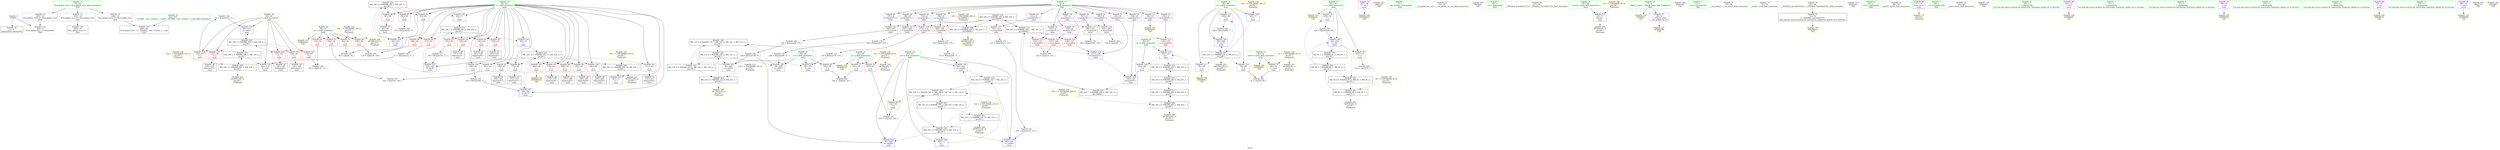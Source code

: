 digraph "SVFG" {
	label="SVFG";

	Node0x5571b60c6a00 [shape=record,color=grey,label="{NodeID: 0\nNullPtr}"];
	Node0x5571b60c6a00 -> Node0x5571b60e6a30[style=solid];
	Node0x5571b60c6a00 -> Node0x5571b60ed120[style=solid];
	Node0x5571b60f0530 [shape=record,color=grey,label="{NodeID: 180\n151 = Binary(150, 77, )\n}"];
	Node0x5571b60f0530 -> Node0x5571b60ed970[style=solid];
	Node0x5571b60e7660 [shape=record,color=red,label="{NodeID: 97\n178\<--62\n\<--i\nmain\n}"];
	Node0x5571b60e7660 -> Node0x5571b60e73f0[style=solid];
	Node0x5571b60cb140 [shape=record,color=green,label="{NodeID: 14\n18\<--22\nllvm.global_ctors\<--llvm.global_ctors_field_insensitive\nGlob }"];
	Node0x5571b60cb140 -> Node0x5571b60e9450[style=solid];
	Node0x5571b60cb140 -> Node0x5571b60e9520[style=solid];
	Node0x5571b60cb140 -> Node0x5571b60e95f0[style=solid];
	Node0x5571b60eac60 [shape=record,color=grey,label="{NodeID: 194\n222 = cmp(220, 221, )\n}"];
	Node0x5571b60e81c0 [shape=record,color=red,label="{NodeID: 111\n83\<--68\n\<--x\nmain\n}"];
	Node0x5571b60e81c0 -> Node0x5571b60eecf0[style=solid];
	Node0x5571b60c64f0 [shape=record,color=green,label="{NodeID: 28\n64\<--65\nj\<--j_field_insensitive\nmain\n}"];
	Node0x5571b60c64f0 -> Node0x5571b60e7c10[style=solid];
	Node0x5571b60c64f0 -> Node0x5571b60e7ce0[style=solid];
	Node0x5571b60c64f0 -> Node0x5571b60e7db0[style=solid];
	Node0x5571b60c64f0 -> Node0x5571b60e7e80[style=solid];
	Node0x5571b60c64f0 -> Node0x5571b60e7f50[style=solid];
	Node0x5571b60c64f0 -> Node0x5571b60ed630[style=solid];
	Node0x5571b60c64f0 -> Node0x5571b60ed970[style=solid];
	Node0x5571b60fc9a0 [shape=record,color=black,label="{NodeID: 208\nMR_24V_2 = PHI(MR_24V_3, MR_24V_1, )\npts\{90000 \}\n}"];
	Node0x5571b60fc9a0 -> Node0x5571b60ffba0[style=dashed];
	Node0x5571b60fc9a0 -> Node0x5571b6105a40[style=dashed];
	Node0x5571b60ed050 [shape=record,color=blue,label="{NodeID: 125\n264\<--20\nllvm.global_ctors_1\<--_GLOBAL__sub_I_LinShu_1_1.cpp\nGlob }"];
	Node0x5571b60e70b0 [shape=record,color=black,label="{NodeID: 42\n140\<--139\nidxprom22\<--\nmain\n}"];
	Node0x5571b6100fa0 [shape=record,color=black,label="{NodeID: 222\nMR_14V_10 = PHI(MR_14V_4, MR_14V_3, MR_14V_4, )\npts\{61 \}\n}"];
	Node0x5571b6100fa0 -> Node0x5571b60fb0a0[style=dashed];
	Node0x5571b60edbe0 [shape=record,color=blue,label="{NodeID: 139\n58\<--176\na\<--div\nmain\n}"];
	Node0x5571b60edbe0 -> Node0x5571b60f9ca0[style=dashed];
	Node0x5571b60e8820 [shape=record,color=purple,label="{NodeID: 56\n137\<--8\narrayidx21\<--t\nmain\n}"];
	Node0x5571b60e8820 -> Node0x5571b60ec900[style=solid];
	Node0x5571b61042e0 [shape=record,color=yellow,style=double,label="{NodeID: 236\n18V_1 = ENCHI(MR_18V_0)\npts\{65 \}\nFun[main]}"];
	Node0x5571b61042e0 -> Node0x5571b60fbaa0[style=dashed];
	Node0x5571b60ee740 [shape=record,color=yellow,style=double,label="{NodeID: 153\nAPARM(52)\nCS[]}"];
	Node0x5571b60e9380 [shape=record,color=purple,label="{NodeID: 70\n245\<--16\n\<--.str.3\nmain\n}"];
	Node0x5571b60e9380 -> Node0x5571b60eef60[style=solid];
	Node0x5571b6105960 [shape=record,color=yellow,style=double,label="{NodeID: 250\nRETMU(22V_3)\npts\{69 \}\nFun[main]}"];
	Node0x5571b60ef220 [shape=record,color=yellow,style=double,label="{NodeID: 167\nARet(30)\nCS[]}"];
	Node0x5571b60e9ee0 [shape=record,color=red,label="{NodeID: 84\n224\<--60\n\<--b\nmain\n}"];
	Node0x5571b60e9ee0 -> Node0x5571b60f15b0[style=solid];
	Node0x5571b60c6dc0 [shape=record,color=green,label="{NodeID: 1\n7\<--1\n__dso_handle\<--dummyObj\nGlob }"];
	Node0x5571b60f06b0 [shape=record,color=grey,label="{NodeID: 181\n216 = Binary(215, 217, )\n}"];
	Node0x5571b60f06b0 -> Node0x5571b60ee0c0[style=solid];
	Node0x5571b60e7730 [shape=record,color=red,label="{NodeID: 98\n186\<--62\n\<--i\nmain\n}"];
	Node0x5571b60e7730 -> Node0x5571b60e74c0[style=solid];
	Node0x5571b60cb210 [shape=record,color=green,label="{NodeID: 15\n23\<--24\n__cxx_global_var_init\<--__cxx_global_var_init_field_insensitive\n}"];
	Node0x5571b60eade0 [shape=record,color=grey,label="{NodeID: 195\n110 = cmp(108, 109, )\n}"];
	Node0x5571b60e8290 [shape=record,color=red,label="{NodeID: 112\n248\<--68\n\<--x\nmain\n}"];
	Node0x5571b60e8290 -> Node0x5571b60f0830[style=solid];
	Node0x5571b60c65c0 [shape=record,color=green,label="{NodeID: 29\n66\<--67\nk\<--k_field_insensitive\nmain\n}"];
	Node0x5571b60c65c0 -> Node0x5571b60e8020[style=solid];
	Node0x5571b60c65c0 -> Node0x5571b60ed700[style=solid];
	Node0x5571b60fcea0 [shape=record,color=black,label="{NodeID: 209\nMR_18V_5 = PHI(MR_18V_6, MR_18V_4, )\npts\{65 \}\n}"];
	Node0x5571b60fcea0 -> Node0x5571b60e7c10[style=dashed];
	Node0x5571b60fcea0 -> Node0x5571b60e7ce0[style=dashed];
	Node0x5571b60fcea0 -> Node0x5571b60e7db0[style=dashed];
	Node0x5571b60fcea0 -> Node0x5571b60e7e80[style=dashed];
	Node0x5571b60fcea0 -> Node0x5571b60e7f50[style=dashed];
	Node0x5571b60fcea0 -> Node0x5571b60ed970[style=dashed];
	Node0x5571b60fcea0 -> Node0x5571b60ff1a0[style=dashed];
	Node0x5571b60ed120 [shape=record,color=blue, style = dotted,label="{NodeID: 126\n265\<--3\nllvm.global_ctors_2\<--dummyVal\nGlob }"];
	Node0x5571b60e7180 [shape=record,color=black,label="{NodeID: 43\n145\<--144\nidxprom24\<--\nmain\n}"];
	Node0x5571b61014a0 [shape=record,color=black,label="{NodeID: 223\nMR_16V_4 = PHI(MR_16V_5, MR_16V_3, )\npts\{63 \}\n}"];
	Node0x5571b61014a0 -> Node0x5571b60e9fb0[style=dashed];
	Node0x5571b61014a0 -> Node0x5571b60ea080[style=dashed];
	Node0x5571b61014a0 -> Node0x5571b60ea150[style=dashed];
	Node0x5571b61014a0 -> Node0x5571b60ed490[style=dashed];
	Node0x5571b61014a0 -> Node0x5571b60ed560[style=dashed];
	Node0x5571b60edcb0 [shape=record,color=blue,label="{NodeID: 140\n60\<--71\nb\<--\nmain\n}"];
	Node0x5571b60edcb0 -> Node0x5571b60fdda0[style=dashed];
	Node0x5571b60e88f0 [shape=record,color=purple,label="{NodeID: 57\n141\<--8\narrayidx23\<--t\nmain\n}"];
	Node0x5571b60e88f0 -> Node0x5571b60ed7d0[style=solid];
	Node0x5571b61043c0 [shape=record,color=yellow,style=double,label="{NodeID: 237\n20V_1 = ENCHI(MR_20V_0)\npts\{67 \}\nFun[main]}"];
	Node0x5571b61043c0 -> Node0x5571b60fbfa0[style=dashed];
	Node0x5571b60ee810 [shape=record,color=yellow,style=double,label="{NodeID: 154\nAPARM(54)\nCS[]}"];
	Node0x5571b60e9450 [shape=record,color=purple,label="{NodeID: 71\n263\<--18\nllvm.global_ctors_0\<--llvm.global_ctors\nGlob }"];
	Node0x5571b60e9450 -> Node0x5571b60ecf80[style=solid];
	Node0x5571b6105a40 [shape=record,color=yellow,style=double,label="{NodeID: 251\nRETMU(24V_2)\npts\{90000 \}\nFun[main]}"];
	Node0x5571b60ef2b0 [shape=record,color=yellow,style=double,label="{NodeID: 168\nARet(85)\nCS[]}"];
	Node0x5571b60e9fb0 [shape=record,color=red,label="{NodeID: 85\n92\<--62\n\<--i\nmain\n}"];
	Node0x5571b60e9fb0 -> Node0x5571b60eaae0[style=solid];
	Node0x5571b60c6090 [shape=record,color=green,label="{NodeID: 2\n10\<--1\n.str\<--dummyObj\nGlob }"];
	Node0x5571b60f0830 [shape=record,color=grey,label="{NodeID: 182\n249 = Binary(248, 77, )\n}"];
	Node0x5571b60f0830 -> Node0x5571b60ee330[style=solid];
	Node0x5571b60e7800 [shape=record,color=red,label="{NodeID: 99\n195\<--62\n\<--i\nmain\n}"];
	Node0x5571b60e7800 -> Node0x5571b60cbb30[style=solid];
	Node0x5571b60cb2e0 [shape=record,color=green,label="{NodeID: 16\n27\<--28\n_ZNSt8ios_base4InitC1Ev\<--_ZNSt8ios_base4InitC1Ev_field_insensitive\n}"];
	Node0x5571b60eaf60 [shape=record,color=grey,label="{NodeID: 196\n118 = cmp(116, 117, )\n}"];
	Node0x5571b60e8360 [shape=record,color=red,label="{NodeID: 113\n123\<--122\n\<--arrayidx14\nmain\n}"];
	Node0x5571b60e8360 -> Node0x5571b60f1430[style=solid];
	Node0x5571b60c6690 [shape=record,color=green,label="{NodeID: 30\n68\<--69\nx\<--x_field_insensitive\nmain\n}"];
	Node0x5571b60c6690 -> Node0x5571b60e80f0[style=solid];
	Node0x5571b60c6690 -> Node0x5571b60e81c0[style=solid];
	Node0x5571b60c6690 -> Node0x5571b60e8290[style=solid];
	Node0x5571b60c6690 -> Node0x5571b60ed2f0[style=solid];
	Node0x5571b60c6690 -> Node0x5571b60ee330[style=solid];
	Node0x5571b60fd3a0 [shape=record,color=black,label="{NodeID: 210\nMR_20V_4 = PHI(MR_20V_6, MR_20V_3, )\npts\{67 \}\n}"];
	Node0x5571b60fd3a0 -> Node0x5571b60ed700[style=dashed];
	Node0x5571b60fd3a0 -> Node0x5571b60fe2a0[style=dashed];
	Node0x5571b60fd3a0 -> Node0x5571b60ff6a0[style=dashed];
	Node0x5571b60ed220 [shape=record,color=blue,label="{NodeID: 127\n48\<--71\nretval\<--\nmain\n}"];
	Node0x5571b60ed220 -> Node0x5571b6104660[style=dashed];
	Node0x5571b60e7250 [shape=record,color=black,label="{NodeID: 44\n166\<--165\nidxprom35\<--\nmain\n}"];
	Node0x5571b61019a0 [shape=record,color=black,label="{NodeID: 224\nMR_6V_3 = PHI(MR_6V_5, MR_6V_2, )\npts\{53 \}\n}"];
	Node0x5571b61019a0 -> Node0x5571b60e9790[style=dashed];
	Node0x5571b61019a0 -> Node0x5571b60ee190[style=dashed];
	Node0x5571b61019a0 -> Node0x5571b61000a0[style=dashed];
	Node0x5571b61019a0 -> Node0x5571b61005a0[style=dashed];
	Node0x5571b60edd80 [shape=record,color=blue,label="{NodeID: 141\n60\<--191\nb\<--add46\nmain\n}"];
	Node0x5571b60edd80 -> Node0x5571b60fdda0[style=dashed];
	Node0x5571b60e89c0 [shape=record,color=purple,label="{NodeID: 58\n146\<--8\narrayidx25\<--t\nmain\n}"];
	Node0x5571b60e89c0 -> Node0x5571b60ed8a0[style=solid];
	Node0x5571b61044a0 [shape=record,color=yellow,style=double,label="{NodeID: 238\n22V_1 = ENCHI(MR_22V_0)\npts\{69 \}\nFun[main]}"];
	Node0x5571b61044a0 -> Node0x5571b60ed2f0[style=dashed];
	Node0x5571b60ee8e0 [shape=record,color=yellow,style=double,label="{NodeID: 155\nAPARM(4)\nCS[]}"];
	Node0x5571b60e9520 [shape=record,color=purple,label="{NodeID: 72\n264\<--18\nllvm.global_ctors_1\<--llvm.global_ctors\nGlob }"];
	Node0x5571b60e9520 -> Node0x5571b60ed050[style=solid];
	Node0x5571b60ef340 [shape=record,color=yellow,style=double,label="{NodeID: 169\nARet(100)\nCS[]}"];
	Node0x5571b60ea080 [shape=record,color=red,label="{NodeID: 86\n96\<--62\n\<--i\nmain\n}"];
	Node0x5571b60ea080 -> Node0x5571b60e6ca0[style=solid];
	Node0x5571b60c6a90 [shape=record,color=green,label="{NodeID: 3\n12\<--1\n.str.1\<--dummyObj\nGlob }"];
	Node0x5571b60f09b0 [shape=record,color=grey,label="{NodeID: 183\n241 = Binary(240, 77, )\n}"];
	Node0x5571b60f09b0 -> Node0x5571b60ee260[style=solid];
	Node0x5571b60e78d0 [shape=record,color=red,label="{NodeID: 100\n204\<--62\n\<--i\nmain\n}"];
	Node0x5571b60e78d0 -> Node0x5571b60cbc00[style=solid];
	Node0x5571b60cb3f0 [shape=record,color=green,label="{NodeID: 17\n33\<--34\n__cxa_atexit\<--__cxa_atexit_field_insensitive\n}"];
	Node0x5571b60eb0e0 [shape=record,color=grey,label="{NodeID: 197\n163 = cmp(161, 162, )\n}"];
	Node0x5571b60e8430 [shape=record,color=red,label="{NodeID: 114\n127\<--126\n\<--arrayidx16\nmain\n}"];
	Node0x5571b60e8430 -> Node0x5571b60f1430[style=solid];
	Node0x5571b60c6760 [shape=record,color=green,label="{NodeID: 31\n74\<--75\nscanf\<--scanf_field_insensitive\n}"];
	Node0x5571b60fd8a0 [shape=record,color=black,label="{NodeID: 211\nMR_24V_4 = PHI(MR_24V_7, MR_24V_3, )\npts\{90000 \}\n}"];
	Node0x5571b60fd8a0 -> Node0x5571b60e8360[style=dashed];
	Node0x5571b60fd8a0 -> Node0x5571b60e8430[style=dashed];
	Node0x5571b60fd8a0 -> Node0x5571b60e8500[style=dashed];
	Node0x5571b60fd8a0 -> Node0x5571b60ec900[style=dashed];
	Node0x5571b60fd8a0 -> Node0x5571b60ed7d0[style=dashed];
	Node0x5571b60fd8a0 -> Node0x5571b60fe7a0[style=dashed];
	Node0x5571b60fd8a0 -> Node0x5571b60ffba0[style=dashed];
	Node0x5571b60ed2f0 [shape=record,color=blue,label="{NodeID: 128\n68\<--77\nx\<--\nmain\n}"];
	Node0x5571b60ed2f0 -> Node0x5571b60fc4a0[style=dashed];
	Node0x5571b60e7320 [shape=record,color=black,label="{NodeID: 45\n173\<--172\nidxprom37\<--\nmain\n}"];
	Node0x5571b61026b0 [shape=record,color=black,label="{NodeID: 225\nMR_12V_3 = PHI(MR_12V_4, MR_12V_2, )\npts\{59 \}\n}"];
	Node0x5571b61026b0 -> Node0x5571b60edbe0[style=dashed];
	Node0x5571b61026b0 -> Node0x5571b60edf20[style=dashed];
	Node0x5571b61026b0 -> Node0x5571b60edff0[style=dashed];
	Node0x5571b61026b0 -> Node0x5571b60f9ca0[style=dashed];
	Node0x5571b61026b0 -> Node0x5571b6100aa0[style=dashed];
	Node0x5571b60ede50 [shape=record,color=blue,label="{NodeID: 142\n60\<--200\nb\<--add52\nmain\n}"];
	Node0x5571b60ede50 -> Node0x5571b60fa1a0[style=dashed];
	Node0x5571b60e8a90 [shape=record,color=purple,label="{NodeID: 59\n167\<--8\narrayidx36\<--t\nmain\n}"];
	Node0x5571b60e8a90 -> Node0x5571b60ec9d0[style=solid];
	Node0x5571b6104580 [shape=record,color=yellow,style=double,label="{NodeID: 239\n24V_1 = ENCHI(MR_24V_0)\npts\{90000 \}\nFun[main]}"];
	Node0x5571b6104580 -> Node0x5571b60fc9a0[style=dashed];
	Node0x5571b60ee9b0 [shape=record,color=yellow,style=double,label="{NodeID: 156\nAPARM(31)\nCS[]}"];
	Node0x5571b60e95f0 [shape=record,color=purple,label="{NodeID: 73\n265\<--18\nllvm.global_ctors_2\<--llvm.global_ctors\nGlob }"];
	Node0x5571b60e95f0 -> Node0x5571b60ed120[style=solid];
	Node0x5571b60ef3d0 [shape=record,color=yellow,style=double,label="{NodeID: 170\nARet(246)\nCS[]}"];
	Node0x5571b60ea150 [shape=record,color=red,label="{NodeID: 87\n102\<--62\n\<--i\nmain\n}"];
	Node0x5571b60ea150 -> Node0x5571b60f0cb0[style=solid];
	Node0x5571b60c6b20 [shape=record,color=green,label="{NodeID: 4\n14\<--1\n.str.2\<--dummyObj\nGlob }"];
	Node0x5571b60f0b30 [shape=record,color=grey,label="{NodeID: 184\n200 = Binary(199, 77, )\n}"];
	Node0x5571b60f0b30 -> Node0x5571b60ede50[style=solid];
	Node0x5571b60f0b30 -> Node0x5571b60edf20[style=solid];
	Node0x5571b60e79a0 [shape=record,color=red,label="{NodeID: 101\n211\<--62\n\<--i\nmain\n}"];
	Node0x5571b60e79a0 -> Node0x5571b60cbcd0[style=solid];
	Node0x5571b60cb4c0 [shape=record,color=green,label="{NodeID: 18\n32\<--38\n_ZNSt8ios_base4InitD1Ev\<--_ZNSt8ios_base4InitD1Ev_field_insensitive\n}"];
	Node0x5571b60cb4c0 -> Node0x5571b60e6b00[style=solid];
	Node0x5571b60eb260 [shape=record,color=grey,label="{NodeID: 198\n233 = cmp(232, 71, )\n}"];
	Node0x5571b60e8500 [shape=record,color=red,label="{NodeID: 115\n133\<--132\n\<--arrayidx19\nmain\n}"];
	Node0x5571b60e8500 -> Node0x5571b60ed700[style=solid];
	Node0x5571b60c6830 [shape=record,color=green,label="{NodeID: 32\n86\<--87\nprintf\<--printf_field_insensitive\n}"];
	Node0x5571b60fdda0 [shape=record,color=black,label="{NodeID: 212\nMR_14V_6 = PHI(MR_14V_7, MR_14V_5, )\npts\{61 \}\n}"];
	Node0x5571b60fdda0 -> Node0x5571b60fa1a0[style=dashed];
	Node0x5571b60ed3c0 [shape=record,color=blue,label="{NodeID: 129\n62\<--71\ni\<--\nmain\n}"];
	Node0x5571b60ed3c0 -> Node0x5571b61014a0[style=dashed];
	Node0x5571b60e73f0 [shape=record,color=black,label="{NodeID: 46\n179\<--178\nidxprom39\<--\nmain\n}"];
	Node0x5571b61027a0 [shape=record,color=black,label="{NodeID: 226\nMR_14V_3 = PHI(MR_14V_4, MR_14V_2, )\npts\{61 \}\n}"];
	Node0x5571b61027a0 -> Node0x5571b60edcb0[style=dashed];
	Node0x5571b61027a0 -> Node0x5571b60edd80[style=dashed];
	Node0x5571b61027a0 -> Node0x5571b60ede50[style=dashed];
	Node0x5571b61027a0 -> Node0x5571b60ee0c0[style=dashed];
	Node0x5571b61027a0 -> Node0x5571b60fa1a0[style=dashed];
	Node0x5571b61027a0 -> Node0x5571b6100fa0[style=dashed];
	Node0x5571b60edf20 [shape=record,color=blue,label="{NodeID: 143\n58\<--200\na\<--add52\nmain\n}"];
	Node0x5571b60edf20 -> Node0x5571b60f9ca0[style=dashed];
	Node0x5571b60e8b60 [shape=record,color=purple,label="{NodeID: 60\n174\<--8\narrayidx38\<--t\nmain\n}"];
	Node0x5571b60e8b60 -> Node0x5571b60ecaa0[style=solid];
	Node0x5571b6104660 [shape=record,color=yellow,style=double,label="{NodeID: 240\nRETMU(2V_2)\npts\{49 \}\nFun[main]}"];
	Node0x5571b60eea80 [shape=record,color=yellow,style=double,label="{NodeID: 157\nAPARM(29)\nCS[]}"];
	Node0x5571b60e96c0 [shape=record,color=red,label="{NodeID: 74\n80\<--50\n\<--cases\nmain\n}"];
	Node0x5571b60e96c0 -> Node0x5571b60ea960[style=solid];
	Node0x5571b60ef460 [shape=record,color=yellow,style=double,label="{NodeID: 171\nFRet(47)\nFun[main]}"];
	Node0x5571b60ea220 [shape=record,color=red,label="{NodeID: 88\n108\<--62\n\<--i\nmain\n}"];
	Node0x5571b60ea220 -> Node0x5571b60eade0[style=solid];
	Node0x5571b60c6bb0 [shape=record,color=green,label="{NodeID: 5\n16\<--1\n.str.3\<--dummyObj\nGlob }"];
	Node0x5571b60f0cb0 [shape=record,color=grey,label="{NodeID: 185\n103 = Binary(102, 77, )\n}"];
	Node0x5571b60f0cb0 -> Node0x5571b60ed490[style=solid];
	Node0x5571b60e7a70 [shape=record,color=red,label="{NodeID: 102\n240\<--62\n\<--i\nmain\n}"];
	Node0x5571b60e7a70 -> Node0x5571b60f09b0[style=solid];
	Node0x5571b60cb590 [shape=record,color=green,label="{NodeID: 19\n45\<--46\nmain\<--main_field_insensitive\n}"];
	Node0x5571b60f9ca0 [shape=record,color=black,label="{NodeID: 199\nMR_12V_4 = PHI(MR_12V_7, MR_12V_6, MR_12V_3, MR_12V_5, )\npts\{59 \}\n}"];
	Node0x5571b60f9ca0 -> Node0x5571b60e9e10[style=dashed];
	Node0x5571b60f9ca0 -> Node0x5571b6100aa0[style=dashed];
	Node0x5571b60f9ca0 -> Node0x5571b61026b0[style=dashed];
	Node0x5571b60ec900 [shape=record,color=red,label="{NodeID: 116\n138\<--137\n\<--arrayidx21\nmain\n}"];
	Node0x5571b60ec900 -> Node0x5571b60ed7d0[style=solid];
	Node0x5571b60c6900 [shape=record,color=green,label="{NodeID: 33\n20\<--259\n_GLOBAL__sub_I_LinShu_1_1.cpp\<--_GLOBAL__sub_I_LinShu_1_1.cpp_field_insensitive\n}"];
	Node0x5571b60c6900 -> Node0x5571b60ed050[style=solid];
	Node0x5571b60fe2a0 [shape=record,color=black,label="{NodeID: 213\nMR_20V_6 = PHI(MR_20V_5, MR_20V_4, )\npts\{67 \}\n}"];
	Node0x5571b60fe2a0 -> Node0x5571b60fd3a0[style=dashed];
	Node0x5571b60ed490 [shape=record,color=blue,label="{NodeID: 130\n62\<--103\ni\<--inc\nmain\n}"];
	Node0x5571b60ed490 -> Node0x5571b61014a0[style=dashed];
	Node0x5571b60e74c0 [shape=record,color=black,label="{NodeID: 47\n187\<--186\nidxprom43\<--\nmain\n}"];
	Node0x5571b6102ca0 [shape=record,color=black,label="{NodeID: 227\nMR_16V_10 = PHI(MR_16V_11, MR_16V_9, )\npts\{63 \}\n}"];
	Node0x5571b6102ca0 -> Node0x5571b60ea700[style=dashed];
	Node0x5571b6102ca0 -> Node0x5571b60ea7d0[style=dashed];
	Node0x5571b6102ca0 -> Node0x5571b60e7590[style=dashed];
	Node0x5571b6102ca0 -> Node0x5571b60e7660[style=dashed];
	Node0x5571b6102ca0 -> Node0x5571b60e7730[style=dashed];
	Node0x5571b6102ca0 -> Node0x5571b60e7800[style=dashed];
	Node0x5571b6102ca0 -> Node0x5571b60e78d0[style=dashed];
	Node0x5571b6102ca0 -> Node0x5571b60e79a0[style=dashed];
	Node0x5571b6102ca0 -> Node0x5571b60e7a70[style=dashed];
	Node0x5571b6102ca0 -> Node0x5571b60e7b40[style=dashed];
	Node0x5571b6102ca0 -> Node0x5571b60ee260[style=dashed];
	Node0x5571b6102ca0 -> Node0x5571b60fb5a0[style=dashed];
	Node0x5571b60edff0 [shape=record,color=blue,label="{NodeID: 144\n58\<--209\na\<--add57\nmain\n}"];
	Node0x5571b60edff0 -> Node0x5571b60f9ca0[style=dashed];
	Node0x5571b60e8c30 [shape=record,color=purple,label="{NodeID: 61\n180\<--8\narrayidx40\<--t\nmain\n}"];
	Node0x5571b60e8c30 -> Node0x5571b60ecb70[style=solid];
	Node0x5571b6105180 [shape=record,color=yellow,style=double,label="{NodeID: 241\nRETMU(4V_1)\npts\{51 \}\nFun[main]}"];
	Node0x5571b60eeb50 [shape=record,color=yellow,style=double,label="{NodeID: 158\nAPARM(7)\nCS[]}"];
	Node0x5571b60e9790 [shape=record,color=red,label="{NodeID: 75\n228\<--52\n\<--s\nmain\n}"];
	Node0x5571b60e9790 -> Node0x5571b60f0fb0[style=solid];
	Node0x5571b60ef930 [shape=record,color=grey,label="{NodeID: 172\n176 = Binary(175, 170, )\n}"];
	Node0x5571b60ef930 -> Node0x5571b60edbe0[style=solid];
	Node0x5571b60ea2f0 [shape=record,color=red,label="{NodeID: 89\n112\<--62\n\<--i\nmain\n}"];
	Node0x5571b60ea2f0 -> Node0x5571b60f1130[style=solid];
	Node0x5571b60ca220 [shape=record,color=green,label="{NodeID: 6\n19\<--1\n\<--dummyObj\nCan only get source location for instruction, argument, global var or function.}"];
	Node0x5571b60f0e30 [shape=record,color=grey,label="{NodeID: 186\n199 = Binary(198, 170, )\n}"];
	Node0x5571b60f0e30 -> Node0x5571b60f0b30[style=solid];
	Node0x5571b60e7b40 [shape=record,color=red,label="{NodeID: 103\n244\<--62\n\<--i\nmain\n}"];
	Node0x5571b60e7b40 -> Node0x5571b60ef030[style=solid];
	Node0x5571b60cb660 [shape=record,color=green,label="{NodeID: 20\n48\<--49\nretval\<--retval_field_insensitive\nmain\n}"];
	Node0x5571b60cb660 -> Node0x5571b60ed220[style=solid];
	Node0x5571b60fa1a0 [shape=record,color=black,label="{NodeID: 200\nMR_14V_4 = PHI(MR_14V_9, MR_14V_8, MR_14V_3, MR_14V_6, )\npts\{61 \}\n}"];
	Node0x5571b60fa1a0 -> Node0x5571b60e9ee0[style=dashed];
	Node0x5571b60fa1a0 -> Node0x5571b6100fa0[style=dashed];
	Node0x5571b60fa1a0 -> Node0x5571b61027a0[style=dashed];
	Node0x5571b60ec9d0 [shape=record,color=red,label="{NodeID: 117\n168\<--167\n\<--arrayidx36\nmain\n}"];
	Node0x5571b60ec9d0 -> Node0x5571b60efc30[style=solid];
	Node0x5571b60e6a30 [shape=record,color=black,label="{NodeID: 34\n2\<--3\ndummyVal\<--dummyVal\n}"];
	Node0x5571b60fe7a0 [shape=record,color=black,label="{NodeID: 214\nMR_24V_7 = PHI(MR_24V_6, MR_24V_4, )\npts\{90000 \}\n}"];
	Node0x5571b60fe7a0 -> Node0x5571b60fd8a0[style=dashed];
	Node0x5571b60ed560 [shape=record,color=blue,label="{NodeID: 131\n62\<--71\ni\<--\nmain\n}"];
	Node0x5571b60ed560 -> Node0x5571b60feca0[style=dashed];
	Node0x5571b60cbb30 [shape=record,color=black,label="{NodeID: 48\n196\<--195\nidxprom49\<--\nmain\n}"];
	Node0x5571b61031a0 [shape=record,color=yellow,style=double,label="{NodeID: 228\n2V_1 = ENCHI(MR_2V_0)\npts\{49 \}\nFun[main]}"];
	Node0x5571b61031a0 -> Node0x5571b60ed220[style=dashed];
	Node0x5571b60ee0c0 [shape=record,color=blue,label="{NodeID: 145\n60\<--216\nb\<--add61\nmain\n}"];
	Node0x5571b60ee0c0 -> Node0x5571b60fa1a0[style=dashed];
	Node0x5571b60e8d00 [shape=record,color=purple,label="{NodeID: 62\n188\<--8\narrayidx44\<--t\nmain\n}"];
	Node0x5571b60e8d00 -> Node0x5571b60ecc40[style=solid];
	Node0x5571b6105260 [shape=record,color=yellow,style=double,label="{NodeID: 242\nRETMU(6V_2)\npts\{53 \}\nFun[main]}"];
	Node0x5571b60eec20 [shape=record,color=yellow,style=double,label="{NodeID: 159\nAPARM(84)\nCS[]}"];
	Node0x5571b60e9860 [shape=record,color=red,label="{NodeID: 76\n232\<--52\n\<--s\nmain\n}"];
	Node0x5571b60e9860 -> Node0x5571b60eb260[style=solid];
	Node0x5571b60efab0 [shape=record,color=grey,label="{NodeID: 173\n215 = Binary(214, 170, )\n}"];
	Node0x5571b60efab0 -> Node0x5571b60f06b0[style=solid];
	Node0x5571b60ea3c0 [shape=record,color=red,label="{NodeID: 90\n120\<--62\n\<--i\nmain\n}"];
	Node0x5571b60ea3c0 -> Node0x5571b60e6d70[style=solid];
	Node0x5571b60ca2b0 [shape=record,color=green,label="{NodeID: 7\n71\<--1\n\<--dummyObj\nCan only get source location for instruction, argument, global var or function.}"];
	Node0x5571b60f0fb0 [shape=record,color=grey,label="{NodeID: 187\n229 = Binary(228, 230, )\n}"];
	Node0x5571b60f0fb0 -> Node0x5571b60ee190[style=solid];
	Node0x5571b60e7c10 [shape=record,color=red,label="{NodeID: 104\n116\<--64\n\<--j\nmain\n}"];
	Node0x5571b60e7c10 -> Node0x5571b60eaf60[style=solid];
	Node0x5571b60ca560 [shape=record,color=green,label="{NodeID: 21\n50\<--51\ncases\<--cases_field_insensitive\nmain\n}"];
	Node0x5571b60ca560 -> Node0x5571b60e96c0[style=solid];
	Node0x5571b60ca560 -> Node0x5571b60ee4d0[style=solid];
	Node0x5571b60fa6a0 [shape=record,color=black,label="{NodeID: 201\nMR_6V_2 = PHI(MR_6V_6, MR_6V_1, )\npts\{53 \}\n}"];
	Node0x5571b60fa6a0 -> Node0x5571b61019a0[style=dashed];
	Node0x5571b60fa6a0 -> Node0x5571b6105260[style=dashed];
	Node0x5571b60ecaa0 [shape=record,color=red,label="{NodeID: 118\n175\<--174\n\<--arrayidx38\nmain\n}"];
	Node0x5571b60ecaa0 -> Node0x5571b60ef930[style=solid];
	Node0x5571b60e6b00 [shape=record,color=black,label="{NodeID: 35\n31\<--32\n\<--_ZNSt8ios_base4InitD1Ev\nCan only get source location for instruction, argument, global var or function.}"];
	Node0x5571b60e6b00 -> Node0x5571b60ee9b0[style=solid];
	Node0x5571b60feca0 [shape=record,color=black,label="{NodeID: 215\nMR_16V_7 = PHI(MR_16V_8, MR_16V_6, )\npts\{63 \}\n}"];
	Node0x5571b60feca0 -> Node0x5571b60ea220[style=dashed];
	Node0x5571b60feca0 -> Node0x5571b60ea2f0[style=dashed];
	Node0x5571b60feca0 -> Node0x5571b60ea3c0[style=dashed];
	Node0x5571b60feca0 -> Node0x5571b60ea490[style=dashed];
	Node0x5571b60feca0 -> Node0x5571b60ea560[style=dashed];
	Node0x5571b60feca0 -> Node0x5571b60ea630[style=dashed];
	Node0x5571b60feca0 -> Node0x5571b60eda40[style=dashed];
	Node0x5571b60feca0 -> Node0x5571b60edb10[style=dashed];
	Node0x5571b60ed630 [shape=record,color=blue,label="{NodeID: 132\n64\<--113\nj\<--add\nmain\n}"];
	Node0x5571b60ed630 -> Node0x5571b60fcea0[style=dashed];
	Node0x5571b60cbc00 [shape=record,color=black,label="{NodeID: 49\n205\<--204\nidxprom54\<--\nmain\n}"];
	Node0x5571b6103cc0 [shape=record,color=yellow,style=double,label="{NodeID: 229\n4V_1 = ENCHI(MR_4V_0)\npts\{51 \}\nFun[main]}"];
	Node0x5571b6103cc0 -> Node0x5571b60e96c0[style=dashed];
	Node0x5571b6103cc0 -> Node0x5571b6105180[style=dashed];
	Node0x5571b60ee190 [shape=record,color=blue,label="{NodeID: 146\n52\<--229\ns\<--dec\nmain\n}"];
	Node0x5571b60ee190 -> Node0x5571b60e9860[style=dashed];
	Node0x5571b60ee190 -> Node0x5571b61000a0[style=dashed];
	Node0x5571b60ee190 -> Node0x5571b61005a0[style=dashed];
	Node0x5571b60e8dd0 [shape=record,color=purple,label="{NodeID: 63\n197\<--8\narrayidx50\<--t\nmain\n}"];
	Node0x5571b60e8dd0 -> Node0x5571b60ecd10[style=solid];
	Node0x5571b6105340 [shape=record,color=yellow,style=double,label="{NodeID: 243\nRETMU(8V_1)\npts\{55 \}\nFun[main]}"];
	Node0x5571b60eecf0 [shape=record,color=yellow,style=double,label="{NodeID: 160\nAPARM(83)\nCS[]}"];
	Node0x5571b60e9930 [shape=record,color=red,label="{NodeID: 77\n221\<--54\n\<--p\nmain\n}"];
	Node0x5571b60e9930 -> Node0x5571b60eac60[style=solid];
	Node0x5571b60efc30 [shape=record,color=grey,label="{NodeID: 174\n169 = Binary(168, 170, )\n}"];
	Node0x5571b60ea490 [shape=record,color=red,label="{NodeID: 91\n130\<--62\n\<--i\nmain\n}"];
	Node0x5571b60ea490 -> Node0x5571b60e6f10[style=solid];
	Node0x5571b60ca340 [shape=record,color=green,label="{NodeID: 8\n77\<--1\n\<--dummyObj\nCan only get source location for instruction, argument, global var or function.}"];
	Node0x5571b60f1130 [shape=record,color=grey,label="{NodeID: 188\n113 = Binary(112, 77, )\n}"];
	Node0x5571b60f1130 -> Node0x5571b60ed630[style=solid];
	Node0x5571b60e7ce0 [shape=record,color=red,label="{NodeID: 105\n124\<--64\n\<--j\nmain\n}"];
	Node0x5571b60e7ce0 -> Node0x5571b60e6e40[style=solid];
	Node0x5571b60ca630 [shape=record,color=green,label="{NodeID: 22\n52\<--53\ns\<--s_field_insensitive\nmain\n}"];
	Node0x5571b60ca630 -> Node0x5571b60e9790[style=solid];
	Node0x5571b60ca630 -> Node0x5571b60e9860[style=solid];
	Node0x5571b60ca630 -> Node0x5571b60ee190[style=solid];
	Node0x5571b60ca630 -> Node0x5571b60ee740[style=solid];
	Node0x5571b60faba0 [shape=record,color=black,label="{NodeID: 202\nMR_12V_2 = PHI(MR_12V_8, MR_12V_1, )\npts\{59 \}\n}"];
	Node0x5571b60faba0 -> Node0x5571b61026b0[style=dashed];
	Node0x5571b60faba0 -> Node0x5571b6105500[style=dashed];
	Node0x5571b60ecb70 [shape=record,color=red,label="{NodeID: 119\n181\<--180\n\<--arrayidx40\nmain\n}"];
	Node0x5571b60ecb70 -> Node0x5571b60f12b0[style=solid];
	Node0x5571b60e6bd0 [shape=record,color=black,label="{NodeID: 36\n47\<--71\nmain_ret\<--\nmain\n}"];
	Node0x5571b60e6bd0 -> Node0x5571b60ef460[style=solid];
	Node0x5571b60ff1a0 [shape=record,color=black,label="{NodeID: 216\nMR_18V_3 = PHI(MR_18V_5, MR_18V_2, )\npts\{65 \}\n}"];
	Node0x5571b60ff1a0 -> Node0x5571b60ed630[style=dashed];
	Node0x5571b60ff1a0 -> Node0x5571b60fbaa0[style=dashed];
	Node0x5571b60ed700 [shape=record,color=blue,label="{NodeID: 133\n66\<--133\nk\<--\nmain\n}"];
	Node0x5571b60ed700 -> Node0x5571b60e8020[style=dashed];
	Node0x5571b60ed700 -> Node0x5571b60fe2a0[style=dashed];
	Node0x5571b60cbcd0 [shape=record,color=black,label="{NodeID: 50\n212\<--211\nidxprom58\<--\nmain\n}"];
	Node0x5571b6103da0 [shape=record,color=yellow,style=double,label="{NodeID: 230\n6V_1 = ENCHI(MR_6V_0)\npts\{53 \}\nFun[main]}"];
	Node0x5571b6103da0 -> Node0x5571b60fa6a0[style=dashed];
	Node0x5571b60ee260 [shape=record,color=blue,label="{NodeID: 147\n62\<--241\ni\<--inc73\nmain\n}"];
	Node0x5571b60ee260 -> Node0x5571b6102ca0[style=dashed];
	Node0x5571b60e8ea0 [shape=record,color=purple,label="{NodeID: 64\n206\<--8\narrayidx55\<--t\nmain\n}"];
	Node0x5571b60e8ea0 -> Node0x5571b60ecde0[style=solid];
	Node0x5571b6105420 [shape=record,color=yellow,style=double,label="{NodeID: 244\nRETMU(10V_1)\npts\{57 \}\nFun[main]}"];
	Node0x5571b60eedc0 [shape=record,color=yellow,style=double,label="{NodeID: 161\nAPARM(99)\nCS[]}"];
	Node0x5571b60e9a00 [shape=record,color=red,label="{NodeID: 78\n225\<--54\n\<--p\nmain\n}"];
	Node0x5571b60e9a00 -> Node0x5571b60f15b0[style=solid];
	Node0x5571b60efdb0 [shape=record,color=grey,label="{NodeID: 175\n191 = Binary(190, 77, )\n}"];
	Node0x5571b60efdb0 -> Node0x5571b60edd80[style=solid];
	Node0x5571b60ea560 [shape=record,color=red,label="{NodeID: 92\n139\<--62\n\<--i\nmain\n}"];
	Node0x5571b60ea560 -> Node0x5571b60e70b0[style=solid];
	Node0x5571b60ca3d0 [shape=record,color=green,label="{NodeID: 9\n170\<--1\n\<--dummyObj\nCan only get source location for instruction, argument, global var or function.}"];
	Node0x5571b60f12b0 [shape=record,color=grey,label="{NodeID: 189\n182 = cmp(181, 71, )\n}"];
	Node0x5571b60e7db0 [shape=record,color=red,label="{NodeID: 106\n135\<--64\n\<--j\nmain\n}"];
	Node0x5571b60e7db0 -> Node0x5571b60e6fe0[style=solid];
	Node0x5571b60ca700 [shape=record,color=green,label="{NodeID: 23\n54\<--55\np\<--p_field_insensitive\nmain\n}"];
	Node0x5571b60ca700 -> Node0x5571b60e9930[style=solid];
	Node0x5571b60ca700 -> Node0x5571b60e9a00[style=solid];
	Node0x5571b60ca700 -> Node0x5571b60ee810[style=solid];
	Node0x5571b60fb0a0 [shape=record,color=black,label="{NodeID: 203\nMR_14V_2 = PHI(MR_14V_10, MR_14V_1, )\npts\{61 \}\n}"];
	Node0x5571b60fb0a0 -> Node0x5571b61027a0[style=dashed];
	Node0x5571b60fb0a0 -> Node0x5571b61055e0[style=dashed];
	Node0x5571b60ecc40 [shape=record,color=red,label="{NodeID: 120\n189\<--188\n\<--arrayidx44\nmain\n}"];
	Node0x5571b60ecc40 -> Node0x5571b60eff30[style=solid];
	Node0x5571b60e6ca0 [shape=record,color=black,label="{NodeID: 37\n97\<--96\nidxprom\<--\nmain\n}"];
	Node0x5571b60ff6a0 [shape=record,color=black,label="{NodeID: 217\nMR_20V_3 = PHI(MR_20V_4, MR_20V_2, )\npts\{67 \}\n}"];
	Node0x5571b60ff6a0 -> Node0x5571b60fbfa0[style=dashed];
	Node0x5571b60ff6a0 -> Node0x5571b60fd3a0[style=dashed];
	Node0x5571b60ed7d0 [shape=record,color=blue,label="{NodeID: 134\n141\<--138\narrayidx23\<--\nmain\n}"];
	Node0x5571b60ed7d0 -> Node0x5571b60ed8a0[style=dashed];
	Node0x5571b60cbda0 [shape=record,color=purple,label="{NodeID: 51\n29\<--4\n\<--_ZStL8__ioinit\n__cxx_global_var_init\n}"];
	Node0x5571b60cbda0 -> Node0x5571b60eea80[style=solid];
	Node0x5571b6103e80 [shape=record,color=yellow,style=double,label="{NodeID: 231\n8V_1 = ENCHI(MR_8V_0)\npts\{55 \}\nFun[main]}"];
	Node0x5571b6103e80 -> Node0x5571b60e9930[style=dashed];
	Node0x5571b6103e80 -> Node0x5571b60e9a00[style=dashed];
	Node0x5571b6103e80 -> Node0x5571b6105340[style=dashed];
	Node0x5571b60ee330 [shape=record,color=blue,label="{NodeID: 148\n68\<--249\nx\<--inc77\nmain\n}"];
	Node0x5571b60ee330 -> Node0x5571b60fc4a0[style=dashed];
	Node0x5571b60e8f70 [shape=record,color=purple,label="{NodeID: 65\n213\<--8\narrayidx59\<--t\nmain\n}"];
	Node0x5571b60e8f70 -> Node0x5571b60eceb0[style=solid];
	Node0x5571b6105500 [shape=record,color=yellow,style=double,label="{NodeID: 245\nRETMU(12V_2)\npts\{59 \}\nFun[main]}"];
	Node0x5571b60eee90 [shape=record,color=yellow,style=double,label="{NodeID: 162\nAPARM(98)\nCS[]}"];
	Node0x5571b60e9ad0 [shape=record,color=red,label="{NodeID: 79\n93\<--56\n\<--n\nmain\n}"];
	Node0x5571b60e9ad0 -> Node0x5571b60eaae0[style=solid];
	Node0x5571b60eff30 [shape=record,color=grey,label="{NodeID: 176\n190 = Binary(189, 170, )\n}"];
	Node0x5571b60eff30 -> Node0x5571b60efdb0[style=solid];
	Node0x5571b60ea630 [shape=record,color=red,label="{NodeID: 93\n155\<--62\n\<--i\nmain\n}"];
	Node0x5571b60ea630 -> Node0x5571b60f00b0[style=solid];
	Node0x5571b60caa30 [shape=record,color=green,label="{NodeID: 10\n217\<--1\n\<--dummyObj\nCan only get source location for instruction, argument, global var or function.}"];
	Node0x5571b60f1430 [shape=record,color=grey,label="{NodeID: 190\n128 = cmp(123, 127, )\n}"];
	Node0x5571b60e7e80 [shape=record,color=red,label="{NodeID: 107\n144\<--64\n\<--j\nmain\n}"];
	Node0x5571b60e7e80 -> Node0x5571b60e7180[style=solid];
	Node0x5571b60ca7d0 [shape=record,color=green,label="{NodeID: 24\n56\<--57\nn\<--n_field_insensitive\nmain\n}"];
	Node0x5571b60ca7d0 -> Node0x5571b60e9ad0[style=solid];
	Node0x5571b60ca7d0 -> Node0x5571b60e9ba0[style=solid];
	Node0x5571b60ca7d0 -> Node0x5571b60e9c70[style=solid];
	Node0x5571b60ca7d0 -> Node0x5571b60e9d40[style=solid];
	Node0x5571b60ca7d0 -> Node0x5571b60ee670[style=solid];
	Node0x5571b60fb5a0 [shape=record,color=black,label="{NodeID: 204\nMR_16V_2 = PHI(MR_16V_10, MR_16V_1, )\npts\{63 \}\n}"];
	Node0x5571b60fb5a0 -> Node0x5571b60ed3c0[style=dashed];
	Node0x5571b60fb5a0 -> Node0x5571b61056c0[style=dashed];
	Node0x5571b60ecd10 [shape=record,color=red,label="{NodeID: 121\n198\<--197\n\<--arrayidx50\nmain\n}"];
	Node0x5571b60ecd10 -> Node0x5571b60f0e30[style=solid];
	Node0x5571b60e6d70 [shape=record,color=black,label="{NodeID: 38\n121\<--120\nidxprom13\<--\nmain\n}"];
	Node0x5571b60ffba0 [shape=record,color=black,label="{NodeID: 218\nMR_24V_3 = PHI(MR_24V_4, MR_24V_2, )\npts\{90000 \}\n}"];
	Node0x5571b60ffba0 -> Node0x5571b60ec9d0[style=dashed];
	Node0x5571b60ffba0 -> Node0x5571b60ecaa0[style=dashed];
	Node0x5571b60ffba0 -> Node0x5571b60ecb70[style=dashed];
	Node0x5571b60ffba0 -> Node0x5571b60ecc40[style=dashed];
	Node0x5571b60ffba0 -> Node0x5571b60ecd10[style=dashed];
	Node0x5571b60ffba0 -> Node0x5571b60ecde0[style=dashed];
	Node0x5571b60ffba0 -> Node0x5571b60eceb0[style=dashed];
	Node0x5571b60ffba0 -> Node0x5571b60fc9a0[style=dashed];
	Node0x5571b60ffba0 -> Node0x5571b60fd8a0[style=dashed];
	Node0x5571b60ed8a0 [shape=record,color=blue,label="{NodeID: 135\n146\<--143\narrayidx25\<--\nmain\n}"];
	Node0x5571b60ed8a0 -> Node0x5571b60fe7a0[style=dashed];
	Node0x5571b60cbe70 [shape=record,color=purple,label="{NodeID: 52\n98\<--8\narrayidx\<--t\nmain\n}"];
	Node0x5571b60cbe70 -> Node0x5571b60eee90[style=solid];
	Node0x5571b6103f60 [shape=record,color=yellow,style=double,label="{NodeID: 232\n10V_1 = ENCHI(MR_10V_0)\npts\{57 \}\nFun[main]}"];
	Node0x5571b6103f60 -> Node0x5571b60e9ad0[style=dashed];
	Node0x5571b6103f60 -> Node0x5571b60e9ba0[style=dashed];
	Node0x5571b6103f60 -> Node0x5571b60e9c70[style=dashed];
	Node0x5571b6103f60 -> Node0x5571b60e9d40[style=dashed];
	Node0x5571b6103f60 -> Node0x5571b6105420[style=dashed];
	Node0x5571b60ee400 [shape=record,color=yellow,style=double,label="{NodeID: 149\nAPARM(72)\nCS[]}"];
	Node0x5571b60e9040 [shape=record,color=purple,label="{NodeID: 66\n72\<--10\n\<--.str\nmain\n}"];
	Node0x5571b60e9040 -> Node0x5571b60ee400[style=solid];
	Node0x5571b61055e0 [shape=record,color=yellow,style=double,label="{NodeID: 246\nRETMU(14V_2)\npts\{61 \}\nFun[main]}"];
	Node0x5571b60eef60 [shape=record,color=yellow,style=double,label="{NodeID: 163\nAPARM(245)\nCS[]}"];
	Node0x5571b60e9ba0 [shape=record,color=red,label="{NodeID: 80\n109\<--56\n\<--n\nmain\n}"];
	Node0x5571b60e9ba0 -> Node0x5571b60eade0[style=solid];
	Node0x5571b60f00b0 [shape=record,color=grey,label="{NodeID: 177\n156 = Binary(155, 77, )\n}"];
	Node0x5571b60f00b0 -> Node0x5571b60eda40[style=solid];
	Node0x5571b60ea700 [shape=record,color=red,label="{NodeID: 94\n161\<--62\n\<--i\nmain\n}"];
	Node0x5571b60ea700 -> Node0x5571b60eb0e0[style=solid];
	Node0x5571b60caac0 [shape=record,color=green,label="{NodeID: 11\n230\<--1\n\<--dummyObj\nCan only get source location for instruction, argument, global var or function.}"];
	Node0x5571b60f15b0 [shape=record,color=grey,label="{NodeID: 191\n226 = cmp(224, 225, )\n}"];
	Node0x5571b60e7f50 [shape=record,color=red,label="{NodeID: 108\n150\<--64\n\<--j\nmain\n}"];
	Node0x5571b60e7f50 -> Node0x5571b60f0530[style=solid];
	Node0x5571b60ca8a0 [shape=record,color=green,label="{NodeID: 25\n58\<--59\na\<--a_field_insensitive\nmain\n}"];
	Node0x5571b60ca8a0 -> Node0x5571b60e9e10[style=solid];
	Node0x5571b60ca8a0 -> Node0x5571b60edbe0[style=solid];
	Node0x5571b60ca8a0 -> Node0x5571b60edf20[style=solid];
	Node0x5571b60ca8a0 -> Node0x5571b60edff0[style=solid];
	Node0x5571b60fbaa0 [shape=record,color=black,label="{NodeID: 205\nMR_18V_2 = PHI(MR_18V_3, MR_18V_1, )\npts\{65 \}\n}"];
	Node0x5571b60fbaa0 -> Node0x5571b60ff1a0[style=dashed];
	Node0x5571b60fbaa0 -> Node0x5571b61057a0[style=dashed];
	Node0x5571b60ecde0 [shape=record,color=red,label="{NodeID: 122\n207\<--206\n\<--arrayidx55\nmain\n}"];
	Node0x5571b60ecde0 -> Node0x5571b60f0230[style=solid];
	Node0x5571b60e6e40 [shape=record,color=black,label="{NodeID: 39\n125\<--124\nidxprom15\<--\nmain\n}"];
	Node0x5571b61000a0 [shape=record,color=black,label="{NodeID: 219\nMR_6V_5 = PHI(MR_6V_4, MR_6V_3, )\npts\{53 \}\n}"];
	Node0x5571b61000a0 -> Node0x5571b61019a0[style=dashed];
	Node0x5571b60ed970 [shape=record,color=blue,label="{NodeID: 136\n64\<--151\nj\<--inc27\nmain\n}"];
	Node0x5571b60ed970 -> Node0x5571b60fcea0[style=dashed];
	Node0x5571b60e85b0 [shape=record,color=purple,label="{NodeID: 53\n122\<--8\narrayidx14\<--t\nmain\n}"];
	Node0x5571b60e85b0 -> Node0x5571b60e8360[style=solid];
	Node0x5571b6104040 [shape=record,color=yellow,style=double,label="{NodeID: 233\n12V_1 = ENCHI(MR_12V_0)\npts\{59 \}\nFun[main]}"];
	Node0x5571b6104040 -> Node0x5571b60faba0[style=dashed];
	Node0x5571b60ee4d0 [shape=record,color=yellow,style=double,label="{NodeID: 150\nAPARM(50)\nCS[]}"];
	Node0x5571b60e9110 [shape=record,color=purple,label="{NodeID: 67\n99\<--10\n\<--.str\nmain\n}"];
	Node0x5571b60e9110 -> Node0x5571b60eedc0[style=solid];
	Node0x5571b61056c0 [shape=record,color=yellow,style=double,label="{NodeID: 247\nRETMU(16V_2)\npts\{63 \}\nFun[main]}"];
	Node0x5571b60ef030 [shape=record,color=yellow,style=double,label="{NodeID: 164\nAPARM(244)\nCS[]}"];
	Node0x5571b60e9c70 [shape=record,color=red,label="{NodeID: 81\n117\<--56\n\<--n\nmain\n}"];
	Node0x5571b60e9c70 -> Node0x5571b60eaf60[style=solid];
	Node0x5571b60f0230 [shape=record,color=grey,label="{NodeID: 178\n208 = Binary(207, 170, )\n}"];
	Node0x5571b60f0230 -> Node0x5571b60f03b0[style=solid];
	Node0x5571b60ea7d0 [shape=record,color=red,label="{NodeID: 95\n165\<--62\n\<--i\nmain\n}"];
	Node0x5571b60ea7d0 -> Node0x5571b60e7250[style=solid];
	Node0x5571b60cab90 [shape=record,color=green,label="{NodeID: 12\n4\<--6\n_ZStL8__ioinit\<--_ZStL8__ioinit_field_insensitive\nGlob }"];
	Node0x5571b60cab90 -> Node0x5571b60cbda0[style=solid];
	Node0x5571b60cab90 -> Node0x5571b60ee8e0[style=solid];
	Node0x5571b60ea960 [shape=record,color=grey,label="{NodeID: 192\n81 = cmp(79, 80, )\n}"];
	Node0x5571b60e8020 [shape=record,color=red,label="{NodeID: 109\n143\<--66\n\<--k\nmain\n}"];
	Node0x5571b60e8020 -> Node0x5571b60ed8a0[style=solid];
	Node0x5571b60c6350 [shape=record,color=green,label="{NodeID: 26\n60\<--61\nb\<--b_field_insensitive\nmain\n}"];
	Node0x5571b60c6350 -> Node0x5571b60e9ee0[style=solid];
	Node0x5571b60c6350 -> Node0x5571b60edcb0[style=solid];
	Node0x5571b60c6350 -> Node0x5571b60edd80[style=solid];
	Node0x5571b60c6350 -> Node0x5571b60ede50[style=solid];
	Node0x5571b60c6350 -> Node0x5571b60ee0c0[style=solid];
	Node0x5571b60fbfa0 [shape=record,color=black,label="{NodeID: 206\nMR_20V_2 = PHI(MR_20V_3, MR_20V_1, )\npts\{67 \}\n}"];
	Node0x5571b60fbfa0 -> Node0x5571b60ff6a0[style=dashed];
	Node0x5571b60fbfa0 -> Node0x5571b6105880[style=dashed];
	Node0x5571b60eceb0 [shape=record,color=red,label="{NodeID: 123\n214\<--213\n\<--arrayidx59\nmain\n}"];
	Node0x5571b60eceb0 -> Node0x5571b60efab0[style=solid];
	Node0x5571b60e6f10 [shape=record,color=black,label="{NodeID: 40\n131\<--130\nidxprom18\<--\nmain\n}"];
	Node0x5571b61005a0 [shape=record,color=black,label="{NodeID: 220\nMR_6V_6 = PHI(MR_6V_3, MR_6V_3, MR_6V_4, )\npts\{53 \}\n}"];
	Node0x5571b61005a0 -> Node0x5571b60fa6a0[style=dashed];
	Node0x5571b60eda40 [shape=record,color=blue,label="{NodeID: 137\n62\<--156\ni\<--inc30\nmain\n}"];
	Node0x5571b60eda40 -> Node0x5571b60feca0[style=dashed];
	Node0x5571b60e8680 [shape=record,color=purple,label="{NodeID: 54\n126\<--8\narrayidx16\<--t\nmain\n}"];
	Node0x5571b60e8680 -> Node0x5571b60e8430[style=solid];
	Node0x5571b6104120 [shape=record,color=yellow,style=double,label="{NodeID: 234\n14V_1 = ENCHI(MR_14V_0)\npts\{61 \}\nFun[main]}"];
	Node0x5571b6104120 -> Node0x5571b60fb0a0[style=dashed];
	Node0x5571b60ee5a0 [shape=record,color=yellow,style=double,label="{NodeID: 151\nAPARM(88)\nCS[]}"];
	Node0x5571b60e91e0 [shape=record,color=purple,label="{NodeID: 68\n84\<--12\n\<--.str.1\nmain\n}"];
	Node0x5571b60e91e0 -> Node0x5571b60eec20[style=solid];
	Node0x5571b61057a0 [shape=record,color=yellow,style=double,label="{NodeID: 248\nRETMU(18V_2)\npts\{65 \}\nFun[main]}"];
	Node0x5571b60ef100 [shape=record,color=yellow,style=double,label="{NodeID: 165\nARet(73)\nCS[]}"];
	Node0x5571b60e9d40 [shape=record,color=red,label="{NodeID: 82\n162\<--56\n\<--n\nmain\n}"];
	Node0x5571b60e9d40 -> Node0x5571b60eb0e0[style=solid];
	Node0x5571b60f03b0 [shape=record,color=grey,label="{NodeID: 179\n209 = Binary(208, 77, )\n}"];
	Node0x5571b60f03b0 -> Node0x5571b60edff0[style=solid];
	Node0x5571b60e7590 [shape=record,color=red,label="{NodeID: 96\n172\<--62\n\<--i\nmain\n}"];
	Node0x5571b60e7590 -> Node0x5571b60e7320[style=solid];
	Node0x5571b60cb0b0 [shape=record,color=green,label="{NodeID: 13\n8\<--9\nt\<--t_field_insensitive\nGlob }"];
	Node0x5571b60cb0b0 -> Node0x5571b60cbe70[style=solid];
	Node0x5571b60cb0b0 -> Node0x5571b60e85b0[style=solid];
	Node0x5571b60cb0b0 -> Node0x5571b60e8680[style=solid];
	Node0x5571b60cb0b0 -> Node0x5571b60e8750[style=solid];
	Node0x5571b60cb0b0 -> Node0x5571b60e8820[style=solid];
	Node0x5571b60cb0b0 -> Node0x5571b60e88f0[style=solid];
	Node0x5571b60cb0b0 -> Node0x5571b60e89c0[style=solid];
	Node0x5571b60cb0b0 -> Node0x5571b60e8a90[style=solid];
	Node0x5571b60cb0b0 -> Node0x5571b60e8b60[style=solid];
	Node0x5571b60cb0b0 -> Node0x5571b60e8c30[style=solid];
	Node0x5571b60cb0b0 -> Node0x5571b60e8d00[style=solid];
	Node0x5571b60cb0b0 -> Node0x5571b60e8dd0[style=solid];
	Node0x5571b60cb0b0 -> Node0x5571b60e8ea0[style=solid];
	Node0x5571b60cb0b0 -> Node0x5571b60e8f70[style=solid];
	Node0x5571b60eaae0 [shape=record,color=grey,label="{NodeID: 193\n94 = cmp(92, 93, )\n}"];
	Node0x5571b60e80f0 [shape=record,color=red,label="{NodeID: 110\n79\<--68\n\<--x\nmain\n}"];
	Node0x5571b60e80f0 -> Node0x5571b60ea960[style=solid];
	Node0x5571b60c6420 [shape=record,color=green,label="{NodeID: 27\n62\<--63\ni\<--i_field_insensitive\nmain\n}"];
	Node0x5571b60c6420 -> Node0x5571b60e9fb0[style=solid];
	Node0x5571b60c6420 -> Node0x5571b60ea080[style=solid];
	Node0x5571b60c6420 -> Node0x5571b60ea150[style=solid];
	Node0x5571b60c6420 -> Node0x5571b60ea220[style=solid];
	Node0x5571b60c6420 -> Node0x5571b60ea2f0[style=solid];
	Node0x5571b60c6420 -> Node0x5571b60ea3c0[style=solid];
	Node0x5571b60c6420 -> Node0x5571b60ea490[style=solid];
	Node0x5571b60c6420 -> Node0x5571b60ea560[style=solid];
	Node0x5571b60c6420 -> Node0x5571b60ea630[style=solid];
	Node0x5571b60c6420 -> Node0x5571b60ea700[style=solid];
	Node0x5571b60c6420 -> Node0x5571b60ea7d0[style=solid];
	Node0x5571b60c6420 -> Node0x5571b60e7590[style=solid];
	Node0x5571b60c6420 -> Node0x5571b60e7660[style=solid];
	Node0x5571b60c6420 -> Node0x5571b60e7730[style=solid];
	Node0x5571b60c6420 -> Node0x5571b60e7800[style=solid];
	Node0x5571b60c6420 -> Node0x5571b60e78d0[style=solid];
	Node0x5571b60c6420 -> Node0x5571b60e79a0[style=solid];
	Node0x5571b60c6420 -> Node0x5571b60e7a70[style=solid];
	Node0x5571b60c6420 -> Node0x5571b60e7b40[style=solid];
	Node0x5571b60c6420 -> Node0x5571b60ed3c0[style=solid];
	Node0x5571b60c6420 -> Node0x5571b60ed490[style=solid];
	Node0x5571b60c6420 -> Node0x5571b60ed560[style=solid];
	Node0x5571b60c6420 -> Node0x5571b60eda40[style=solid];
	Node0x5571b60c6420 -> Node0x5571b60edb10[style=solid];
	Node0x5571b60c6420 -> Node0x5571b60ee260[style=solid];
	Node0x5571b60fc4a0 [shape=record,color=black,label="{NodeID: 207\nMR_22V_3 = PHI(MR_22V_4, MR_22V_2, )\npts\{69 \}\n}"];
	Node0x5571b60fc4a0 -> Node0x5571b60e80f0[style=dashed];
	Node0x5571b60fc4a0 -> Node0x5571b60e81c0[style=dashed];
	Node0x5571b60fc4a0 -> Node0x5571b60e8290[style=dashed];
	Node0x5571b60fc4a0 -> Node0x5571b60ee330[style=dashed];
	Node0x5571b60fc4a0 -> Node0x5571b6105960[style=dashed];
	Node0x5571b60ecf80 [shape=record,color=blue,label="{NodeID: 124\n263\<--19\nllvm.global_ctors_0\<--\nGlob }"];
	Node0x5571b60e6fe0 [shape=record,color=black,label="{NodeID: 41\n136\<--135\nidxprom20\<--\nmain\n}"];
	Node0x5571b6100aa0 [shape=record,color=black,label="{NodeID: 221\nMR_12V_8 = PHI(MR_12V_4, MR_12V_3, MR_12V_4, )\npts\{59 \}\n}"];
	Node0x5571b6100aa0 -> Node0x5571b60faba0[style=dashed];
	Node0x5571b60edb10 [shape=record,color=blue,label="{NodeID: 138\n62\<--71\ni\<--\nmain\n}"];
	Node0x5571b60edb10 -> Node0x5571b6102ca0[style=dashed];
	Node0x5571b60e8750 [shape=record,color=purple,label="{NodeID: 55\n132\<--8\narrayidx19\<--t\nmain\n}"];
	Node0x5571b60e8750 -> Node0x5571b60e8500[style=solid];
	Node0x5571b6104200 [shape=record,color=yellow,style=double,label="{NodeID: 235\n16V_1 = ENCHI(MR_16V_0)\npts\{63 \}\nFun[main]}"];
	Node0x5571b6104200 -> Node0x5571b60fb5a0[style=dashed];
	Node0x5571b60ee670 [shape=record,color=yellow,style=double,label="{NodeID: 152\nAPARM(56)\nCS[]}"];
	Node0x5571b60e92b0 [shape=record,color=purple,label="{NodeID: 69\n88\<--14\n\<--.str.2\nmain\n}"];
	Node0x5571b60e92b0 -> Node0x5571b60ee5a0[style=solid];
	Node0x5571b6105880 [shape=record,color=yellow,style=double,label="{NodeID: 249\nRETMU(20V_2)\npts\{67 \}\nFun[main]}"];
	Node0x5571b60ef190 [shape=record,color=yellow,style=double,label="{NodeID: 166\nARet(89)\nCS[]}"];
	Node0x5571b60e9e10 [shape=record,color=red,label="{NodeID: 83\n220\<--58\n\<--a\nmain\n}"];
	Node0x5571b60e9e10 -> Node0x5571b60eac60[style=solid];
}
